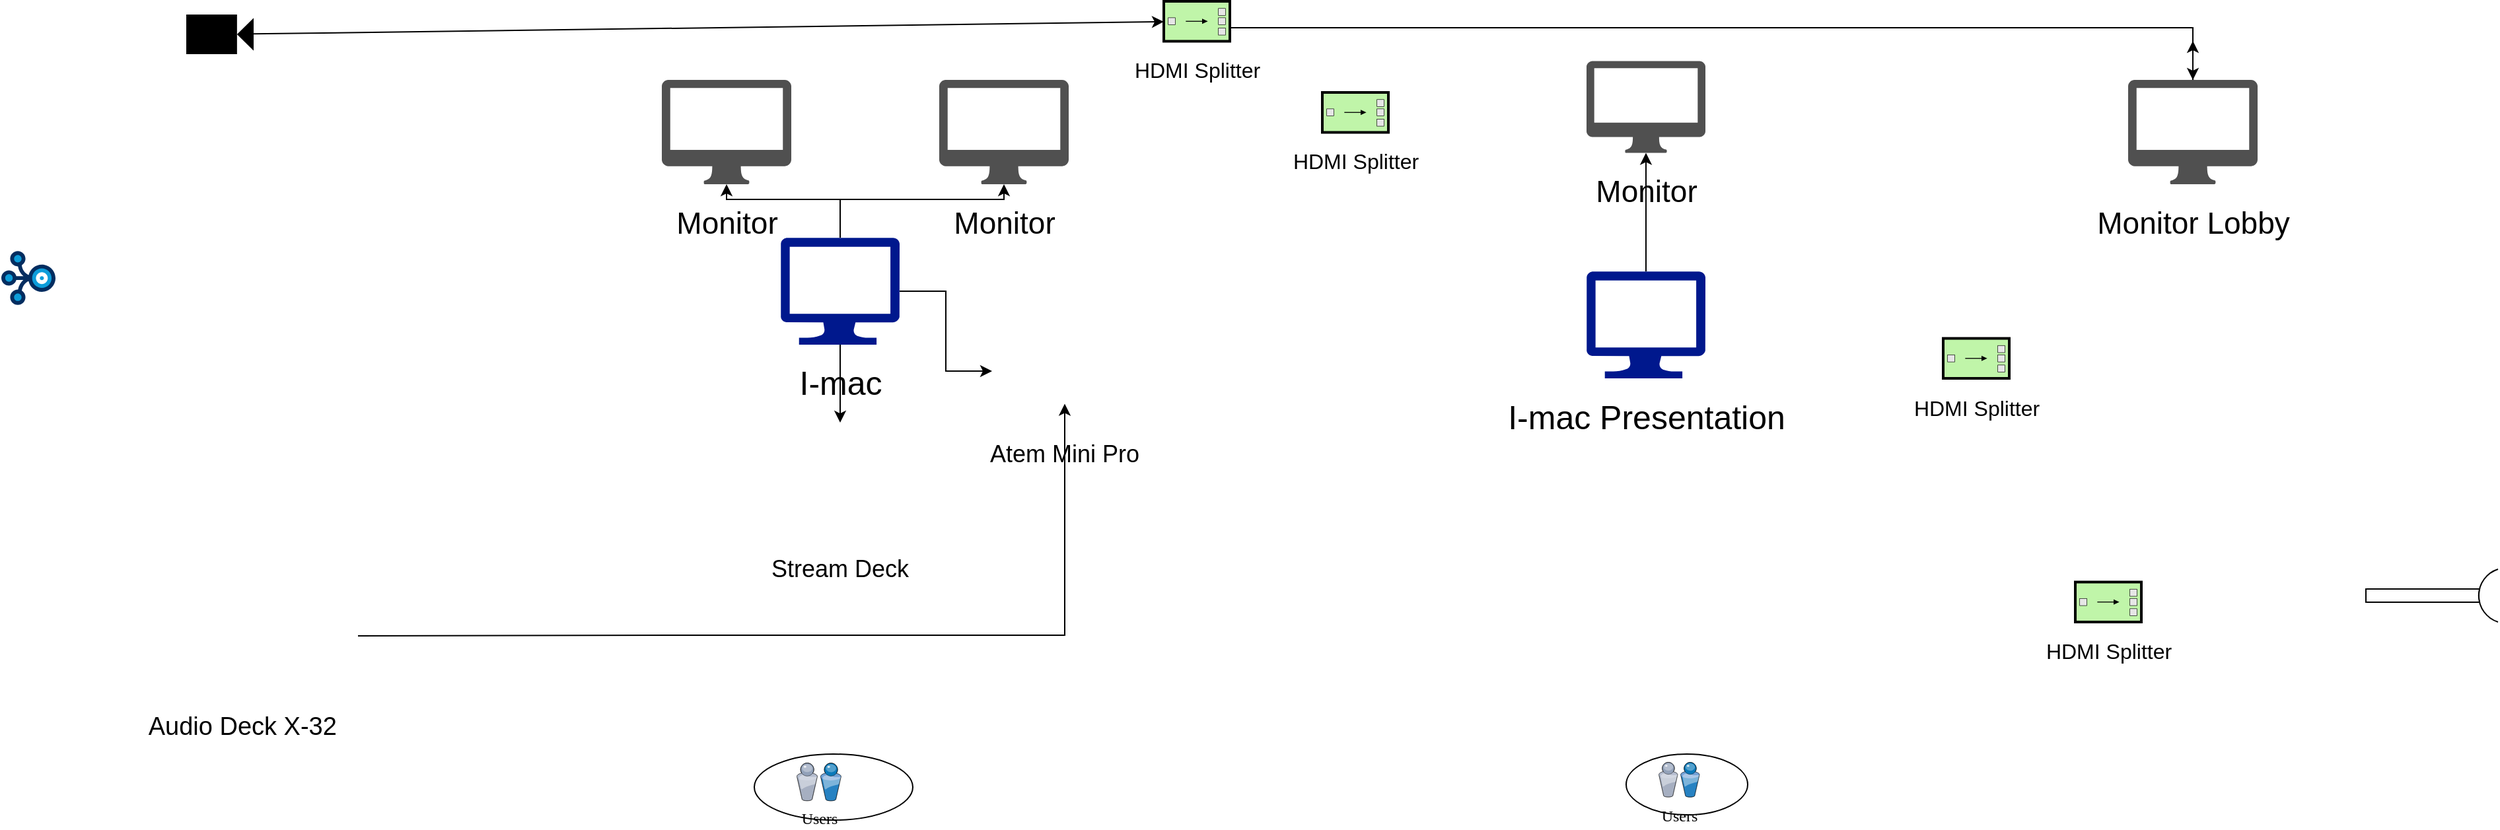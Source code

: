 <mxfile version="24.6.4" type="github">
  <diagram name="Page-1" id="822b0af5-4adb-64df-f703-e8dfc1f81529">
    <mxGraphModel dx="2340" dy="1293" grid="1" gridSize="10" guides="1" tooltips="1" connect="1" arrows="1" fold="1" page="1" pageScale="1" pageWidth="1100" pageHeight="850" background="none" math="0" shadow="0">
      <root>
        <mxCell id="0" />
        <mxCell id="1" parent="0" />
        <mxCell id="2-sOZN1NLR4EMqEl9yD2-2" value="" style="verticalLabelPosition=bottom;aspect=fixed;html=1;shape=mxgraph.salesforce.stream;" parent="1" vertex="1">
          <mxGeometry x="120" y="189" width="41" height="41" as="geometry" />
        </mxCell>
        <mxCell id="3DfevgwgSPiWLLm_7wcE-11" style="edgeStyle=orthogonalEdgeStyle;rounded=0;orthogonalLoop=1;jettySize=auto;html=1;movable=1;resizable=1;rotatable=1;deletable=1;editable=1;locked=0;connectable=1;" edge="1" parent="1" source="2-sOZN1NLR4EMqEl9yD2-4" target="2-sOZN1NLR4EMqEl9yD2-23">
          <mxGeometry relative="1" as="geometry">
            <Array as="points">
              <mxPoint x="755" y="150" />
              <mxPoint x="669" y="150" />
            </Array>
          </mxGeometry>
        </mxCell>
        <mxCell id="3DfevgwgSPiWLLm_7wcE-14" style="edgeStyle=orthogonalEdgeStyle;rounded=0;orthogonalLoop=1;jettySize=auto;html=1;" edge="1" parent="1" source="2-sOZN1NLR4EMqEl9yD2-4" target="3DfevgwgSPiWLLm_7wcE-8">
          <mxGeometry relative="1" as="geometry">
            <Array as="points">
              <mxPoint x="755" y="150" />
              <mxPoint x="879" y="150" />
            </Array>
          </mxGeometry>
        </mxCell>
        <mxCell id="3DfevgwgSPiWLLm_7wcE-16" style="edgeStyle=orthogonalEdgeStyle;rounded=0;orthogonalLoop=1;jettySize=auto;html=1;exitX=1;exitY=0.5;exitDx=0;exitDy=0;exitPerimeter=0;entryX=0;entryY=0.5;entryDx=0;entryDy=0;" edge="1" parent="1" source="2-sOZN1NLR4EMqEl9yD2-4" target="2-sOZN1NLR4EMqEl9yD2-33">
          <mxGeometry relative="1" as="geometry" />
        </mxCell>
        <mxCell id="3DfevgwgSPiWLLm_7wcE-17" style="edgeStyle=orthogonalEdgeStyle;rounded=0;orthogonalLoop=1;jettySize=auto;html=1;exitX=0.5;exitY=1;exitDx=0;exitDy=0;exitPerimeter=0;entryX=0.5;entryY=0;entryDx=0;entryDy=0;" edge="1" parent="1" source="2-sOZN1NLR4EMqEl9yD2-4" target="2-sOZN1NLR4EMqEl9yD2-34">
          <mxGeometry relative="1" as="geometry" />
        </mxCell>
        <mxCell id="2-sOZN1NLR4EMqEl9yD2-4" value="&lt;p style=&quot;line-height: 170%;&quot;&gt;&lt;font style=&quot;font-size: 25px;&quot;&gt;I-mac&lt;/font&gt;&lt;/p&gt;" style="sketch=0;aspect=fixed;pointerEvents=1;shadow=0;dashed=0;html=1;strokeColor=none;labelPosition=center;verticalLabelPosition=bottom;verticalAlign=top;align=center;fillColor=#00188D;shape=mxgraph.azure.computer" parent="1" vertex="1">
          <mxGeometry x="710" y="179" width="90" height="81" as="geometry" />
        </mxCell>
        <mxCell id="2-sOZN1NLR4EMqEl9yD2-10" value="" style="group" parent="1" vertex="1" connectable="0">
          <mxGeometry x="1350" y="570" width="92" height="46" as="geometry" />
        </mxCell>
        <mxCell id="7d933b09d9755ecc-36" value="" style="ellipse;whiteSpace=wrap;html=1;rounded=0;shadow=0;comic=0;strokeWidth=1;fontFamily=Verdana;" parent="2-sOZN1NLR4EMqEl9yD2-10" vertex="1">
          <mxGeometry width="92" height="46" as="geometry" />
        </mxCell>
        <mxCell id="7d933b09d9755ecc-37" value="Users" style="verticalLabelPosition=bottom;aspect=fixed;html=1;verticalAlign=top;strokeColor=none;shape=mxgraph.citrix.users;rounded=0;shadow=0;comic=0;fontFamily=Verdana;" parent="2-sOZN1NLR4EMqEl9yD2-10" vertex="1">
          <mxGeometry x="24.62" y="6.229" width="30.906" height="26.354" as="geometry" />
        </mxCell>
        <mxCell id="2-sOZN1NLR4EMqEl9yD2-11" value="" style="group" parent="1" vertex="1" connectable="0">
          <mxGeometry x="690" y="570" width="120" height="50" as="geometry" />
        </mxCell>
        <mxCell id="2-sOZN1NLR4EMqEl9yD2-12" value="" style="ellipse;whiteSpace=wrap;html=1;rounded=0;shadow=0;comic=0;strokeWidth=1;fontFamily=Verdana;" parent="2-sOZN1NLR4EMqEl9yD2-11" vertex="1">
          <mxGeometry width="120" height="50" as="geometry" />
        </mxCell>
        <mxCell id="2-sOZN1NLR4EMqEl9yD2-13" value="Users" style="verticalLabelPosition=bottom;aspect=fixed;html=1;verticalAlign=top;strokeColor=none;shape=mxgraph.citrix.users;rounded=0;shadow=0;comic=0;fontFamily=Verdana;" parent="2-sOZN1NLR4EMqEl9yD2-11" vertex="1">
          <mxGeometry x="32.113" y="6.771" width="33.594" height="28.646" as="geometry" />
        </mxCell>
        <mxCell id="2-sOZN1NLR4EMqEl9yD2-20" value="" style="pointerEvents=1;verticalLabelPosition=bottom;shadow=0;dashed=0;align=center;html=1;verticalAlign=top;shape=mxgraph.electrical.miscellaneous.adapter" parent="1" vertex="1">
          <mxGeometry x="1910" y="430" width="100" height="40" as="geometry" />
        </mxCell>
        <mxCell id="2-sOZN1NLR4EMqEl9yD2-23" value="&lt;p style=&quot;line-height: 170%;&quot;&gt;&lt;font style=&quot;font-size: 23px;&quot;&gt;Monitor&lt;/font&gt;&lt;/p&gt;" style="sketch=0;pointerEvents=1;shadow=0;dashed=0;html=1;strokeColor=none;fillColor=#505050;labelPosition=center;verticalLabelPosition=bottom;verticalAlign=top;outlineConnect=0;align=center;shape=mxgraph.office.devices.mac_client;" parent="1" vertex="1">
          <mxGeometry x="620" y="59.5" width="98" height="79" as="geometry" />
        </mxCell>
        <mxCell id="2-sOZN1NLR4EMqEl9yD2-33" value="Atem Mini Pro" style="shape=image;verticalLabelPosition=bottom;verticalAlign=top;imageAspect=0;image=https://gray.net.au/assets/images/ATEMMiniPro.png;spacing=22;fontSize=18;" parent="1" vertex="1">
          <mxGeometry x="870" y="255.25" width="110" height="49.5" as="geometry" />
        </mxCell>
        <mxCell id="2-sOZN1NLR4EMqEl9yD2-34" value="Stream Deck" style="shape=image;verticalLabelPosition=bottom;verticalAlign=top;imageAspect=0;image=https://www.elgato.com/_next/image?url=https%3A%2F%2Fres.cloudinary.com%2Felgato-pwa%2Fimage%2Fupload%2Fv1686570507%2FProducts%2F10GAT9901%2Fabove-the-fold%2Fdesktop%2Fsd-xl-01-min.jpg&amp;w=3840&amp;q=85;fontColor=default;labelBackgroundColor=none;fontSize=18;spacing=24;imageBackground=none;" parent="1" vertex="1">
          <mxGeometry x="690" y="319" width="130" height="71" as="geometry" />
        </mxCell>
        <mxCell id="3DfevgwgSPiWLLm_7wcE-2" style="edgeStyle=orthogonalEdgeStyle;rounded=0;orthogonalLoop=1;jettySize=auto;html=1;exitX=0.5;exitY=1;exitDx=0;exitDy=0;exitPerimeter=0;" edge="1" parent="1">
          <mxGeometry relative="1" as="geometry">
            <mxPoint x="925" y="520" as="sourcePoint" />
            <mxPoint x="925" y="520" as="targetPoint" />
          </mxGeometry>
        </mxCell>
        <mxCell id="3DfevgwgSPiWLLm_7wcE-10" style="edgeStyle=orthogonalEdgeStyle;rounded=0;orthogonalLoop=1;jettySize=auto;html=1;" edge="1" parent="1" source="3DfevgwgSPiWLLm_7wcE-6" target="3DfevgwgSPiWLLm_7wcE-9">
          <mxGeometry relative="1" as="geometry" />
        </mxCell>
        <mxCell id="3DfevgwgSPiWLLm_7wcE-6" value="&lt;p style=&quot;line-height: 170%;&quot;&gt;&lt;font style=&quot;font-size: 25px;&quot;&gt;I-mac Presentation&lt;/font&gt;&lt;/p&gt;&lt;p style=&quot;line-height: 170%;&quot;&gt;&lt;font style=&quot;font-size: 25px;&quot;&gt;&lt;br&gt;&lt;/font&gt;&lt;/p&gt;" style="sketch=0;aspect=fixed;pointerEvents=1;shadow=0;dashed=0;html=1;strokeColor=none;labelPosition=center;verticalLabelPosition=bottom;verticalAlign=top;align=center;fillColor=#00188D;shape=mxgraph.azure.computer" vertex="1" parent="1">
          <mxGeometry x="1320" y="204.5" width="90" height="81" as="geometry" />
        </mxCell>
        <mxCell id="3DfevgwgSPiWLLm_7wcE-8" value="&lt;p style=&quot;line-height: 170%;&quot;&gt;&lt;font style=&quot;font-size: 23px;&quot;&gt;Monitor&lt;/font&gt;&lt;/p&gt;" style="sketch=0;pointerEvents=1;shadow=0;dashed=0;html=1;strokeColor=none;fillColor=#505050;labelPosition=center;verticalLabelPosition=bottom;verticalAlign=top;outlineConnect=0;align=center;shape=mxgraph.office.devices.mac_client;" vertex="1" parent="1">
          <mxGeometry x="830" y="59.5" width="98" height="79" as="geometry" />
        </mxCell>
        <mxCell id="3DfevgwgSPiWLLm_7wcE-9" value="&lt;p style=&quot;line-height: 170%;&quot;&gt;&lt;font style=&quot;font-size: 23px;&quot;&gt;Monitor&lt;/font&gt;&lt;/p&gt;" style="sketch=0;pointerEvents=1;shadow=0;dashed=0;html=1;strokeColor=none;fillColor=#505050;labelPosition=center;verticalLabelPosition=bottom;verticalAlign=top;outlineConnect=0;align=center;shape=mxgraph.office.devices.mac_client;" vertex="1" parent="1">
          <mxGeometry x="1320" y="45.25" width="90" height="69.5" as="geometry" />
        </mxCell>
        <mxCell id="3DfevgwgSPiWLLm_7wcE-25" value="&lt;p style=&quot;line-height: 200%;&quot;&gt;&lt;span style=&quot;font-size: 16px;&quot;&gt;HDMI Splitter&lt;/span&gt;&lt;br&gt;&lt;/p&gt;" style="html=1;strokeWidth=2;outlineConnect=0;dashed=0;align=center;fontSize=8;fillColor=#c0f5a9;verticalLabelPosition=bottom;verticalAlign=top;shape=mxgraph.eip.splitter;" vertex="1" parent="1">
          <mxGeometry x="1690" y="439.75" width="50" height="30.25" as="geometry" />
        </mxCell>
        <mxCell id="3DfevgwgSPiWLLm_7wcE-29" value="&lt;p style=&quot;line-height: 200%;&quot;&gt;&lt;span style=&quot;font-size: 16px;&quot;&gt;HDMI Splitter&lt;/span&gt;&lt;br&gt;&lt;/p&gt;" style="html=1;strokeWidth=2;outlineConnect=0;dashed=0;align=center;fontSize=8;fillColor=#c0f5a9;verticalLabelPosition=bottom;verticalAlign=top;shape=mxgraph.eip.splitter;" vertex="1" parent="1">
          <mxGeometry x="1120" y="69" width="50" height="30.25" as="geometry" />
        </mxCell>
        <mxCell id="3DfevgwgSPiWLLm_7wcE-30" value="&lt;p style=&quot;line-height: 200%;&quot;&gt;&lt;span style=&quot;font-size: 16px;&quot;&gt;HDMI Splitter&lt;/span&gt;&lt;br&gt;&lt;/p&gt;" style="html=1;strokeWidth=2;outlineConnect=0;dashed=0;align=center;fontSize=8;fillColor=#c0f5a9;verticalLabelPosition=bottom;verticalAlign=top;shape=mxgraph.eip.splitter;" vertex="1" parent="1">
          <mxGeometry x="1590" y="255.25" width="50" height="30.25" as="geometry" />
        </mxCell>
        <mxCell id="3DfevgwgSPiWLLm_7wcE-43" style="edgeStyle=none;rounded=0;orthogonalLoop=1;jettySize=auto;html=1;entryX=0.5;entryY=1;entryDx=0;entryDy=0;" edge="1" parent="1" source="3DfevgwgSPiWLLm_7wcE-35" target="2-sOZN1NLR4EMqEl9yD2-33">
          <mxGeometry relative="1" as="geometry">
            <Array as="points">
              <mxPoint x="650" y="480" />
              <mxPoint x="925" y="480" />
            </Array>
          </mxGeometry>
        </mxCell>
        <mxCell id="3DfevgwgSPiWLLm_7wcE-35" value=" Audio Deck X-32" style="shape=image;verticalLabelPosition=bottom;verticalAlign=top;imageAspect=0;image=https://dt7v1i9vyp3mf.cloudfront.net/styles/news_large/s3/imagelibrary/B/BehringerX32_01-0812-rcRX_AFV0GAYcGDMR2wmyxPvy4nsBhY4.jpg;fontSize=19;spacing=11;" vertex="1" parent="1">
          <mxGeometry x="210" y="440" width="180" height="81.25" as="geometry" />
        </mxCell>
        <mxCell id="3DfevgwgSPiWLLm_7wcE-39" style="edgeStyle=none;rounded=0;orthogonalLoop=1;jettySize=auto;html=1;" edge="1" parent="1" source="3DfevgwgSPiWLLm_7wcE-28" target="3DfevgwgSPiWLLm_7wcE-40">
          <mxGeometry relative="1" as="geometry">
            <mxPoint x="1760" y="25" as="targetPoint" />
            <Array as="points">
              <mxPoint x="1050" y="20" />
              <mxPoint x="1420" y="20" />
              <mxPoint x="1779" y="20" />
            </Array>
          </mxGeometry>
        </mxCell>
        <mxCell id="3DfevgwgSPiWLLm_7wcE-38" value="" style="shape=mxgraph.signs.tech.video_camera;html=1;pointerEvents=1;fillColor=#000000;strokeColor=none;verticalLabelPosition=bottom;verticalAlign=top;align=center;" vertex="1" parent="1">
          <mxGeometry x="260" y="10" width="51" height="30" as="geometry" />
        </mxCell>
        <mxCell id="3DfevgwgSPiWLLm_7wcE-41" style="edgeStyle=none;rounded=0;orthogonalLoop=1;jettySize=auto;html=1;" edge="1" parent="1" source="3DfevgwgSPiWLLm_7wcE-40">
          <mxGeometry relative="1" as="geometry">
            <mxPoint x="1779.0" y="30" as="targetPoint" />
          </mxGeometry>
        </mxCell>
        <mxCell id="3DfevgwgSPiWLLm_7wcE-40" value="&lt;p style=&quot;line-height: 170%;&quot;&gt;&lt;font style=&quot;font-size: 23px;&quot;&gt;Monitor Lobby&lt;/font&gt;&lt;/p&gt;" style="sketch=0;pointerEvents=1;shadow=0;dashed=0;html=1;strokeColor=none;fillColor=#505050;labelPosition=center;verticalLabelPosition=bottom;verticalAlign=top;outlineConnect=0;align=center;shape=mxgraph.office.devices.mac_client;" vertex="1" parent="1">
          <mxGeometry x="1730" y="59.5" width="98" height="79" as="geometry" />
        </mxCell>
        <mxCell id="3DfevgwgSPiWLLm_7wcE-42" value="" style="edgeStyle=none;rounded=0;orthogonalLoop=1;jettySize=auto;html=1;" edge="1" parent="1" source="3DfevgwgSPiWLLm_7wcE-38" target="3DfevgwgSPiWLLm_7wcE-28">
          <mxGeometry relative="1" as="geometry">
            <mxPoint x="1779" y="60" as="targetPoint" />
            <mxPoint x="311" y="25" as="sourcePoint" />
            <Array as="points" />
          </mxGeometry>
        </mxCell>
        <mxCell id="3DfevgwgSPiWLLm_7wcE-28" value="&lt;p style=&quot;line-height: 200%;&quot;&gt;&lt;span style=&quot;font-size: 16px;&quot;&gt;HDMI Splitter&lt;/span&gt;&lt;br&gt;&lt;/p&gt;" style="html=1;strokeWidth=2;outlineConnect=0;dashed=0;align=center;fontSize=8;fillColor=#c0f5a9;verticalLabelPosition=bottom;verticalAlign=top;shape=mxgraph.eip.splitter;" vertex="1" parent="1">
          <mxGeometry x="1000" width="50" height="30.25" as="geometry" />
        </mxCell>
        <mxCell id="3DfevgwgSPiWLLm_7wcE-45" style="edgeStyle=none;rounded=0;orthogonalLoop=1;jettySize=auto;html=1;exitX=0.5;exitY=1;exitDx=0;exitDy=0;exitPerimeter=0;" edge="1" parent="1" source="3DfevgwgSPiWLLm_7wcE-25" target="3DfevgwgSPiWLLm_7wcE-25">
          <mxGeometry relative="1" as="geometry" />
        </mxCell>
      </root>
    </mxGraphModel>
  </diagram>
</mxfile>
